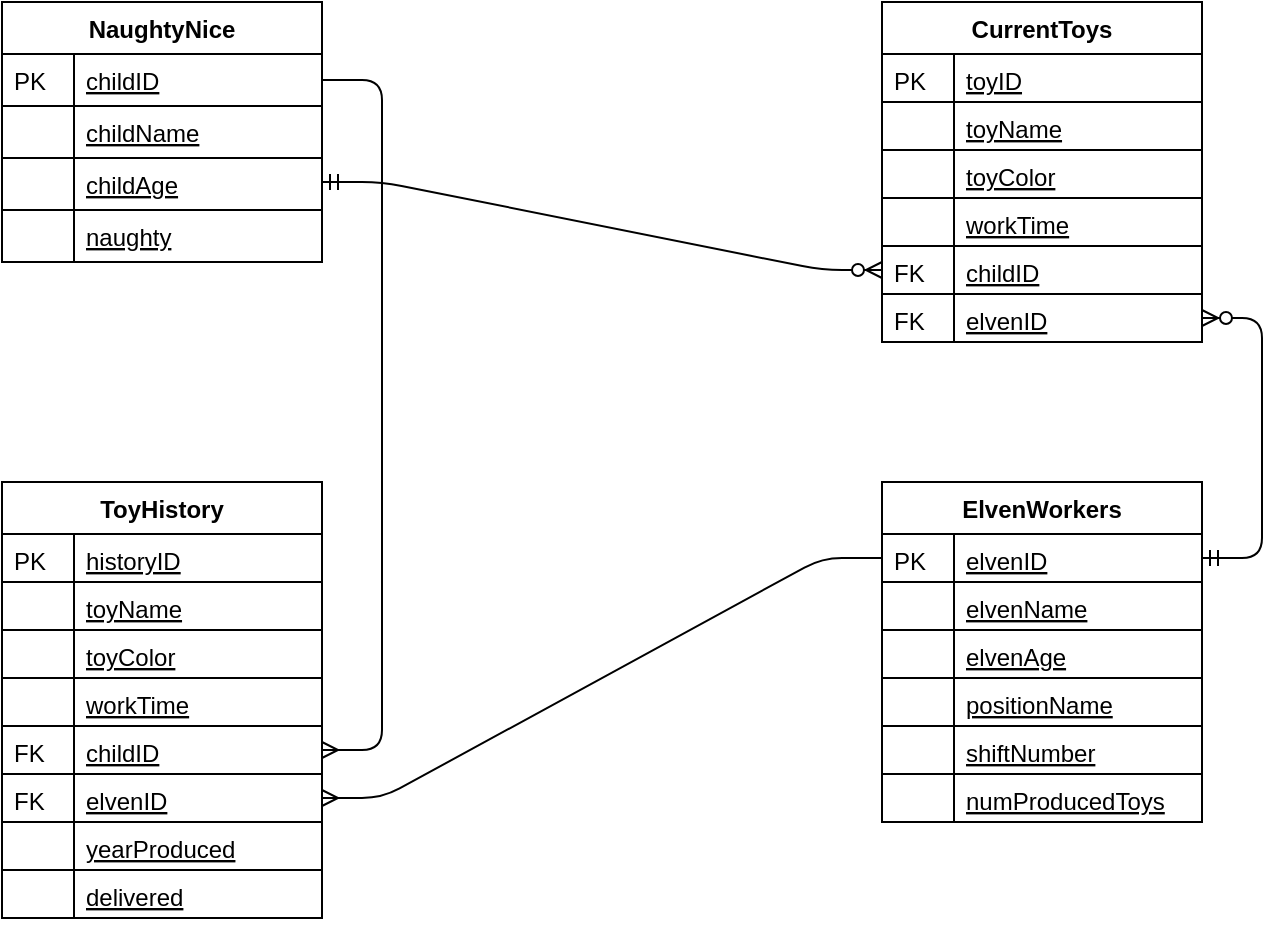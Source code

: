 <mxfile version="13.2.4" type="device"><diagram id="C5RBs43oDa-KdzZeNtuy" name="Page-1"><mxGraphModel dx="1038" dy="548" grid="1" gridSize="10" guides="1" tooltips="1" connect="1" arrows="1" fold="1" page="1" pageScale="1" pageWidth="827" pageHeight="1169" math="0" shadow="0"><root><mxCell id="WIyWlLk6GJQsqaUBKTNV-0"/><mxCell id="WIyWlLk6GJQsqaUBKTNV-1" parent="WIyWlLk6GJQsqaUBKTNV-0"/><mxCell id="zkfFHV4jXpPFQw0GAbJ--51" value="NaughtyNice" style="swimlane;fontStyle=1;childLayout=stackLayout;horizontal=1;startSize=26;horizontalStack=0;resizeParent=1;resizeLast=0;collapsible=1;marginBottom=0;rounded=0;shadow=0;strokeWidth=1;" parent="WIyWlLk6GJQsqaUBKTNV-1" vertex="1"><mxGeometry x="120" y="40" width="160" height="130" as="geometry"><mxRectangle x="160" y="120" width="160" height="26" as="alternateBounds"/></mxGeometry></mxCell><mxCell id="zkfFHV4jXpPFQw0GAbJ--52" value="childID" style="shape=partialRectangle;top=0;left=0;right=0;bottom=1;align=left;verticalAlign=top;fillColor=none;spacingLeft=40;spacingRight=4;overflow=hidden;rotatable=0;points=[[0,0.5],[1,0.5]];portConstraint=eastwest;dropTarget=0;rounded=0;shadow=0;strokeWidth=1;fontStyle=4" parent="zkfFHV4jXpPFQw0GAbJ--51" vertex="1"><mxGeometry y="26" width="160" height="26" as="geometry"/></mxCell><mxCell id="zkfFHV4jXpPFQw0GAbJ--53" value="PK" style="shape=partialRectangle;top=0;left=0;bottom=0;fillColor=none;align=left;verticalAlign=top;spacingLeft=4;spacingRight=4;overflow=hidden;rotatable=0;points=[];portConstraint=eastwest;part=1;" parent="zkfFHV4jXpPFQw0GAbJ--52" vertex="1" connectable="0"><mxGeometry width="36" height="26" as="geometry"/></mxCell><mxCell id="6C2UpHD10nCWw19aMYPw-20" value="childName" style="shape=partialRectangle;top=0;left=0;right=0;bottom=1;align=left;verticalAlign=top;fillColor=none;spacingLeft=40;spacingRight=4;overflow=hidden;rotatable=0;points=[[0,0.5],[1,0.5]];portConstraint=eastwest;dropTarget=0;rounded=0;shadow=0;strokeWidth=1;fontStyle=4" parent="zkfFHV4jXpPFQw0GAbJ--51" vertex="1"><mxGeometry y="52" width="160" height="26" as="geometry"/></mxCell><mxCell id="6C2UpHD10nCWw19aMYPw-21" value="" style="shape=partialRectangle;top=0;left=0;bottom=0;fillColor=none;align=left;verticalAlign=top;spacingLeft=4;spacingRight=4;overflow=hidden;rotatable=0;points=[];portConstraint=eastwest;part=1;" parent="6C2UpHD10nCWw19aMYPw-20" vertex="1" connectable="0"><mxGeometry width="36" height="26" as="geometry"/></mxCell><mxCell id="6C2UpHD10nCWw19aMYPw-22" value="childAge" style="shape=partialRectangle;top=0;left=0;right=0;bottom=1;align=left;verticalAlign=top;fillColor=none;spacingLeft=40;spacingRight=4;overflow=hidden;rotatable=0;points=[[0,0.5],[1,0.5]];portConstraint=eastwest;dropTarget=0;rounded=0;shadow=0;strokeWidth=1;fontStyle=4" parent="zkfFHV4jXpPFQw0GAbJ--51" vertex="1"><mxGeometry y="78" width="160" height="26" as="geometry"/></mxCell><mxCell id="6C2UpHD10nCWw19aMYPw-23" value="" style="shape=partialRectangle;top=0;left=0;bottom=0;fillColor=none;align=left;verticalAlign=top;spacingLeft=4;spacingRight=4;overflow=hidden;rotatable=0;points=[];portConstraint=eastwest;part=1;" parent="6C2UpHD10nCWw19aMYPw-22" vertex="1" connectable="0"><mxGeometry width="36" height="26" as="geometry"/></mxCell><mxCell id="6C2UpHD10nCWw19aMYPw-24" value="naughty" style="shape=partialRectangle;top=0;left=0;right=0;bottom=1;align=left;verticalAlign=top;fillColor=none;spacingLeft=40;spacingRight=4;overflow=hidden;rotatable=0;points=[[0,0.5],[1,0.5]];portConstraint=eastwest;dropTarget=0;rounded=0;shadow=0;strokeWidth=1;fontStyle=4" parent="zkfFHV4jXpPFQw0GAbJ--51" vertex="1"><mxGeometry y="104" width="160" height="26" as="geometry"/></mxCell><mxCell id="6C2UpHD10nCWw19aMYPw-25" value="" style="shape=partialRectangle;top=0;left=0;bottom=0;fillColor=none;align=left;verticalAlign=top;spacingLeft=4;spacingRight=4;overflow=hidden;rotatable=0;points=[];portConstraint=eastwest;part=1;" parent="6C2UpHD10nCWw19aMYPw-24" vertex="1" connectable="0"><mxGeometry width="36" height="26" as="geometry"/></mxCell><mxCell id="zkfFHV4jXpPFQw0GAbJ--56" value="CurrentToys" style="swimlane;fontStyle=1;childLayout=stackLayout;horizontal=1;startSize=26;horizontalStack=0;resizeParent=1;resizeLast=0;collapsible=1;marginBottom=0;rounded=0;shadow=0;strokeWidth=1;" parent="WIyWlLk6GJQsqaUBKTNV-1" vertex="1"><mxGeometry x="560" y="40" width="160" height="170" as="geometry"><mxRectangle x="260" y="80" width="160" height="26" as="alternateBounds"/></mxGeometry></mxCell><mxCell id="zkfFHV4jXpPFQw0GAbJ--57" value="toyID" style="shape=partialRectangle;top=0;left=0;right=0;bottom=1;align=left;verticalAlign=top;fillColor=none;spacingLeft=40;spacingRight=4;overflow=hidden;rotatable=0;points=[[0,0.5],[1,0.5]];portConstraint=eastwest;dropTarget=0;rounded=0;shadow=0;strokeWidth=1;fontStyle=4" parent="zkfFHV4jXpPFQw0GAbJ--56" vertex="1"><mxGeometry y="26" width="160" height="24" as="geometry"/></mxCell><mxCell id="zkfFHV4jXpPFQw0GAbJ--58" value="PK" style="shape=partialRectangle;top=0;left=0;bottom=0;fillColor=none;align=left;verticalAlign=top;spacingLeft=4;spacingRight=4;overflow=hidden;rotatable=0;points=[];portConstraint=eastwest;part=1;" parent="zkfFHV4jXpPFQw0GAbJ--57" vertex="1" connectable="0"><mxGeometry width="36" height="24" as="geometry"/></mxCell><mxCell id="6C2UpHD10nCWw19aMYPw-29" value="toyName" style="shape=partialRectangle;top=0;left=0;right=0;bottom=1;align=left;verticalAlign=top;fillColor=none;spacingLeft=40;spacingRight=4;overflow=hidden;rotatable=0;points=[[0,0.5],[1,0.5]];portConstraint=eastwest;dropTarget=0;rounded=0;shadow=0;strokeWidth=1;fontStyle=4" parent="zkfFHV4jXpPFQw0GAbJ--56" vertex="1"><mxGeometry y="50" width="160" height="24" as="geometry"/></mxCell><mxCell id="6C2UpHD10nCWw19aMYPw-30" value="" style="shape=partialRectangle;top=0;left=0;bottom=0;fillColor=none;align=left;verticalAlign=top;spacingLeft=4;spacingRight=4;overflow=hidden;rotatable=0;points=[];portConstraint=eastwest;part=1;" parent="6C2UpHD10nCWw19aMYPw-29" vertex="1" connectable="0"><mxGeometry width="36" height="24" as="geometry"/></mxCell><mxCell id="6C2UpHD10nCWw19aMYPw-31" value="toyColor" style="shape=partialRectangle;top=0;left=0;right=0;bottom=1;align=left;verticalAlign=top;fillColor=none;spacingLeft=40;spacingRight=4;overflow=hidden;rotatable=0;points=[[0,0.5],[1,0.5]];portConstraint=eastwest;dropTarget=0;rounded=0;shadow=0;strokeWidth=1;fontStyle=4" parent="zkfFHV4jXpPFQw0GAbJ--56" vertex="1"><mxGeometry y="74" width="160" height="24" as="geometry"/></mxCell><mxCell id="6C2UpHD10nCWw19aMYPw-32" value="" style="shape=partialRectangle;top=0;left=0;bottom=0;fillColor=none;align=left;verticalAlign=top;spacingLeft=4;spacingRight=4;overflow=hidden;rotatable=0;points=[];portConstraint=eastwest;part=1;" parent="6C2UpHD10nCWw19aMYPw-31" vertex="1" connectable="0"><mxGeometry width="36" height="24" as="geometry"/></mxCell><mxCell id="6C2UpHD10nCWw19aMYPw-33" value="workTime" style="shape=partialRectangle;top=0;left=0;right=0;bottom=1;align=left;verticalAlign=top;fillColor=none;spacingLeft=40;spacingRight=4;overflow=hidden;rotatable=0;points=[[0,0.5],[1,0.5]];portConstraint=eastwest;dropTarget=0;rounded=0;shadow=0;strokeWidth=1;fontStyle=4" parent="zkfFHV4jXpPFQw0GAbJ--56" vertex="1"><mxGeometry y="98" width="160" height="24" as="geometry"/></mxCell><mxCell id="6C2UpHD10nCWw19aMYPw-34" value="" style="shape=partialRectangle;top=0;left=0;bottom=0;fillColor=none;align=left;verticalAlign=top;spacingLeft=4;spacingRight=4;overflow=hidden;rotatable=0;points=[];portConstraint=eastwest;part=1;" parent="6C2UpHD10nCWw19aMYPw-33" vertex="1" connectable="0"><mxGeometry width="36" height="24" as="geometry"/></mxCell><mxCell id="6C2UpHD10nCWw19aMYPw-35" value="childID" style="shape=partialRectangle;top=0;left=0;right=0;bottom=1;align=left;verticalAlign=top;fillColor=none;spacingLeft=40;spacingRight=4;overflow=hidden;rotatable=0;points=[[0,0.5],[1,0.5]];portConstraint=eastwest;dropTarget=0;rounded=0;shadow=0;strokeWidth=1;fontStyle=4" parent="zkfFHV4jXpPFQw0GAbJ--56" vertex="1"><mxGeometry y="122" width="160" height="24" as="geometry"/></mxCell><mxCell id="6C2UpHD10nCWw19aMYPw-36" value="FK" style="shape=partialRectangle;top=0;left=0;bottom=0;fillColor=none;align=left;verticalAlign=top;spacingLeft=4;spacingRight=4;overflow=hidden;rotatable=0;points=[];portConstraint=eastwest;part=1;" parent="6C2UpHD10nCWw19aMYPw-35" vertex="1" connectable="0"><mxGeometry width="36" height="24" as="geometry"/></mxCell><mxCell id="6C2UpHD10nCWw19aMYPw-37" value="elvenID" style="shape=partialRectangle;top=0;left=0;right=0;bottom=1;align=left;verticalAlign=top;fillColor=none;spacingLeft=40;spacingRight=4;overflow=hidden;rotatable=0;points=[[0,0.5],[1,0.5]];portConstraint=eastwest;dropTarget=0;rounded=0;shadow=0;strokeWidth=1;fontStyle=4" parent="zkfFHV4jXpPFQw0GAbJ--56" vertex="1"><mxGeometry y="146" width="160" height="24" as="geometry"/></mxCell><mxCell id="6C2UpHD10nCWw19aMYPw-38" value="FK" style="shape=partialRectangle;top=0;left=0;bottom=0;fillColor=none;align=left;verticalAlign=top;spacingLeft=4;spacingRight=4;overflow=hidden;rotatable=0;points=[];portConstraint=eastwest;part=1;" parent="6C2UpHD10nCWw19aMYPw-37" vertex="1" connectable="0"><mxGeometry width="36" height="24" as="geometry"/></mxCell><mxCell id="6C2UpHD10nCWw19aMYPw-39" value="ToyHistory" style="swimlane;fontStyle=1;childLayout=stackLayout;horizontal=1;startSize=26;horizontalStack=0;resizeParent=1;resizeLast=0;collapsible=1;marginBottom=0;rounded=0;shadow=0;strokeWidth=1;" parent="WIyWlLk6GJQsqaUBKTNV-1" vertex="1"><mxGeometry x="120" y="280" width="160" height="218" as="geometry"><mxRectangle x="260" y="80" width="160" height="26" as="alternateBounds"/></mxGeometry></mxCell><mxCell id="6C2UpHD10nCWw19aMYPw-40" value="historyID" style="shape=partialRectangle;top=0;left=0;right=0;bottom=1;align=left;verticalAlign=top;fillColor=none;spacingLeft=40;spacingRight=4;overflow=hidden;rotatable=0;points=[[0,0.5],[1,0.5]];portConstraint=eastwest;dropTarget=0;rounded=0;shadow=0;strokeWidth=1;fontStyle=4" parent="6C2UpHD10nCWw19aMYPw-39" vertex="1"><mxGeometry y="26" width="160" height="24" as="geometry"/></mxCell><mxCell id="6C2UpHD10nCWw19aMYPw-41" value="PK" style="shape=partialRectangle;top=0;left=0;bottom=0;fillColor=none;align=left;verticalAlign=top;spacingLeft=4;spacingRight=4;overflow=hidden;rotatable=0;points=[];portConstraint=eastwest;part=1;" parent="6C2UpHD10nCWw19aMYPw-40" vertex="1" connectable="0"><mxGeometry width="36" height="24" as="geometry"/></mxCell><mxCell id="6C2UpHD10nCWw19aMYPw-42" value="toyName" style="shape=partialRectangle;top=0;left=0;right=0;bottom=1;align=left;verticalAlign=top;fillColor=none;spacingLeft=40;spacingRight=4;overflow=hidden;rotatable=0;points=[[0,0.5],[1,0.5]];portConstraint=eastwest;dropTarget=0;rounded=0;shadow=0;strokeWidth=1;fontStyle=4" parent="6C2UpHD10nCWw19aMYPw-39" vertex="1"><mxGeometry y="50" width="160" height="24" as="geometry"/></mxCell><mxCell id="6C2UpHD10nCWw19aMYPw-43" value="" style="shape=partialRectangle;top=0;left=0;bottom=0;fillColor=none;align=left;verticalAlign=top;spacingLeft=4;spacingRight=4;overflow=hidden;rotatable=0;points=[];portConstraint=eastwest;part=1;" parent="6C2UpHD10nCWw19aMYPw-42" vertex="1" connectable="0"><mxGeometry width="36" height="24" as="geometry"/></mxCell><mxCell id="6C2UpHD10nCWw19aMYPw-44" value="toyColor" style="shape=partialRectangle;top=0;left=0;right=0;bottom=1;align=left;verticalAlign=top;fillColor=none;spacingLeft=40;spacingRight=4;overflow=hidden;rotatable=0;points=[[0,0.5],[1,0.5]];portConstraint=eastwest;dropTarget=0;rounded=0;shadow=0;strokeWidth=1;fontStyle=4" parent="6C2UpHD10nCWw19aMYPw-39" vertex="1"><mxGeometry y="74" width="160" height="24" as="geometry"/></mxCell><mxCell id="6C2UpHD10nCWw19aMYPw-45" value="" style="shape=partialRectangle;top=0;left=0;bottom=0;fillColor=none;align=left;verticalAlign=top;spacingLeft=4;spacingRight=4;overflow=hidden;rotatable=0;points=[];portConstraint=eastwest;part=1;" parent="6C2UpHD10nCWw19aMYPw-44" vertex="1" connectable="0"><mxGeometry width="36" height="24" as="geometry"/></mxCell><mxCell id="6C2UpHD10nCWw19aMYPw-46" value="workTime" style="shape=partialRectangle;top=0;left=0;right=0;bottom=1;align=left;verticalAlign=top;fillColor=none;spacingLeft=40;spacingRight=4;overflow=hidden;rotatable=0;points=[[0,0.5],[1,0.5]];portConstraint=eastwest;dropTarget=0;rounded=0;shadow=0;strokeWidth=1;fontStyle=4" parent="6C2UpHD10nCWw19aMYPw-39" vertex="1"><mxGeometry y="98" width="160" height="24" as="geometry"/></mxCell><mxCell id="6C2UpHD10nCWw19aMYPw-47" value="" style="shape=partialRectangle;top=0;left=0;bottom=0;fillColor=none;align=left;verticalAlign=top;spacingLeft=4;spacingRight=4;overflow=hidden;rotatable=0;points=[];portConstraint=eastwest;part=1;" parent="6C2UpHD10nCWw19aMYPw-46" vertex="1" connectable="0"><mxGeometry width="36" height="24" as="geometry"/></mxCell><mxCell id="6C2UpHD10nCWw19aMYPw-48" value="childID" style="shape=partialRectangle;top=0;left=0;right=0;bottom=1;align=left;verticalAlign=top;fillColor=none;spacingLeft=40;spacingRight=4;overflow=hidden;rotatable=0;points=[[0,0.5],[1,0.5]];portConstraint=eastwest;dropTarget=0;rounded=0;shadow=0;strokeWidth=1;fontStyle=4" parent="6C2UpHD10nCWw19aMYPw-39" vertex="1"><mxGeometry y="122" width="160" height="24" as="geometry"/></mxCell><mxCell id="6C2UpHD10nCWw19aMYPw-49" value="FK" style="shape=partialRectangle;top=0;left=0;bottom=0;fillColor=none;align=left;verticalAlign=top;spacingLeft=4;spacingRight=4;overflow=hidden;rotatable=0;points=[];portConstraint=eastwest;part=1;" parent="6C2UpHD10nCWw19aMYPw-48" vertex="1" connectable="0"><mxGeometry width="36" height="24" as="geometry"/></mxCell><mxCell id="6C2UpHD10nCWw19aMYPw-50" value="elvenID" style="shape=partialRectangle;top=0;left=0;right=0;bottom=1;align=left;verticalAlign=top;fillColor=none;spacingLeft=40;spacingRight=4;overflow=hidden;rotatable=0;points=[[0,0.5],[1,0.5]];portConstraint=eastwest;dropTarget=0;rounded=0;shadow=0;strokeWidth=1;fontStyle=4" parent="6C2UpHD10nCWw19aMYPw-39" vertex="1"><mxGeometry y="146" width="160" height="24" as="geometry"/></mxCell><mxCell id="6C2UpHD10nCWw19aMYPw-51" value="FK" style="shape=partialRectangle;top=0;left=0;bottom=0;fillColor=none;align=left;verticalAlign=top;spacingLeft=4;spacingRight=4;overflow=hidden;rotatable=0;points=[];portConstraint=eastwest;part=1;" parent="6C2UpHD10nCWw19aMYPw-50" vertex="1" connectable="0"><mxGeometry width="36" height="24" as="geometry"/></mxCell><mxCell id="6C2UpHD10nCWw19aMYPw-52" value="yearProduced" style="shape=partialRectangle;top=0;left=0;right=0;bottom=1;align=left;verticalAlign=top;fillColor=none;spacingLeft=40;spacingRight=4;overflow=hidden;rotatable=0;points=[[0,0.5],[1,0.5]];portConstraint=eastwest;dropTarget=0;rounded=0;shadow=0;strokeWidth=1;fontStyle=4" parent="6C2UpHD10nCWw19aMYPw-39" vertex="1"><mxGeometry y="170" width="160" height="24" as="geometry"/></mxCell><mxCell id="6C2UpHD10nCWw19aMYPw-53" value="" style="shape=partialRectangle;top=0;left=0;bottom=0;fillColor=none;align=left;verticalAlign=top;spacingLeft=4;spacingRight=4;overflow=hidden;rotatable=0;points=[];portConstraint=eastwest;part=1;" parent="6C2UpHD10nCWw19aMYPw-52" vertex="1" connectable="0"><mxGeometry width="36" height="24" as="geometry"/></mxCell><mxCell id="6C2UpHD10nCWw19aMYPw-54" value="delivered" style="shape=partialRectangle;top=0;left=0;right=0;bottom=1;align=left;verticalAlign=top;fillColor=none;spacingLeft=40;spacingRight=4;overflow=hidden;rotatable=0;points=[[0,0.5],[1,0.5]];portConstraint=eastwest;dropTarget=0;rounded=0;shadow=0;strokeWidth=1;fontStyle=4" parent="6C2UpHD10nCWw19aMYPw-39" vertex="1"><mxGeometry y="194" width="160" height="24" as="geometry"/></mxCell><mxCell id="6C2UpHD10nCWw19aMYPw-55" value="" style="shape=partialRectangle;top=0;left=0;bottom=0;fillColor=none;align=left;verticalAlign=top;spacingLeft=4;spacingRight=4;overflow=hidden;rotatable=0;points=[];portConstraint=eastwest;part=1;" parent="6C2UpHD10nCWw19aMYPw-54" vertex="1" connectable="0"><mxGeometry width="36" height="24" as="geometry"/></mxCell><mxCell id="6C2UpHD10nCWw19aMYPw-56" value="ElvenWorkers" style="swimlane;fontStyle=1;childLayout=stackLayout;horizontal=1;startSize=26;horizontalStack=0;resizeParent=1;resizeLast=0;collapsible=1;marginBottom=0;rounded=0;shadow=0;strokeWidth=1;" parent="WIyWlLk6GJQsqaUBKTNV-1" vertex="1"><mxGeometry x="560" y="280" width="160" height="170" as="geometry"><mxRectangle x="260" y="80" width="160" height="26" as="alternateBounds"/></mxGeometry></mxCell><mxCell id="6C2UpHD10nCWw19aMYPw-57" value="elvenID" style="shape=partialRectangle;top=0;left=0;right=0;bottom=1;align=left;verticalAlign=top;fillColor=none;spacingLeft=40;spacingRight=4;overflow=hidden;rotatable=0;points=[[0,0.5],[1,0.5]];portConstraint=eastwest;dropTarget=0;rounded=0;shadow=0;strokeWidth=1;fontStyle=4" parent="6C2UpHD10nCWw19aMYPw-56" vertex="1"><mxGeometry y="26" width="160" height="24" as="geometry"/></mxCell><mxCell id="6C2UpHD10nCWw19aMYPw-58" value="PK" style="shape=partialRectangle;top=0;left=0;bottom=0;fillColor=none;align=left;verticalAlign=top;spacingLeft=4;spacingRight=4;overflow=hidden;rotatable=0;points=[];portConstraint=eastwest;part=1;" parent="6C2UpHD10nCWw19aMYPw-57" vertex="1" connectable="0"><mxGeometry width="36" height="24" as="geometry"/></mxCell><mxCell id="6C2UpHD10nCWw19aMYPw-59" value="elvenName" style="shape=partialRectangle;top=0;left=0;right=0;bottom=1;align=left;verticalAlign=top;fillColor=none;spacingLeft=40;spacingRight=4;overflow=hidden;rotatable=0;points=[[0,0.5],[1,0.5]];portConstraint=eastwest;dropTarget=0;rounded=0;shadow=0;strokeWidth=1;fontStyle=4" parent="6C2UpHD10nCWw19aMYPw-56" vertex="1"><mxGeometry y="50" width="160" height="24" as="geometry"/></mxCell><mxCell id="6C2UpHD10nCWw19aMYPw-60" value="" style="shape=partialRectangle;top=0;left=0;bottom=0;fillColor=none;align=left;verticalAlign=top;spacingLeft=4;spacingRight=4;overflow=hidden;rotatable=0;points=[];portConstraint=eastwest;part=1;" parent="6C2UpHD10nCWw19aMYPw-59" vertex="1" connectable="0"><mxGeometry width="36" height="24" as="geometry"/></mxCell><mxCell id="6C2UpHD10nCWw19aMYPw-61" value="elvenAge" style="shape=partialRectangle;top=0;left=0;right=0;bottom=1;align=left;verticalAlign=top;fillColor=none;spacingLeft=40;spacingRight=4;overflow=hidden;rotatable=0;points=[[0,0.5],[1,0.5]];portConstraint=eastwest;dropTarget=0;rounded=0;shadow=0;strokeWidth=1;fontStyle=4" parent="6C2UpHD10nCWw19aMYPw-56" vertex="1"><mxGeometry y="74" width="160" height="24" as="geometry"/></mxCell><mxCell id="6C2UpHD10nCWw19aMYPw-62" value="" style="shape=partialRectangle;top=0;left=0;bottom=0;fillColor=none;align=left;verticalAlign=top;spacingLeft=4;spacingRight=4;overflow=hidden;rotatable=0;points=[];portConstraint=eastwest;part=1;" parent="6C2UpHD10nCWw19aMYPw-61" vertex="1" connectable="0"><mxGeometry width="36" height="24" as="geometry"/></mxCell><mxCell id="6C2UpHD10nCWw19aMYPw-63" value="positionName" style="shape=partialRectangle;top=0;left=0;right=0;bottom=1;align=left;verticalAlign=top;fillColor=none;spacingLeft=40;spacingRight=4;overflow=hidden;rotatable=0;points=[[0,0.5],[1,0.5]];portConstraint=eastwest;dropTarget=0;rounded=0;shadow=0;strokeWidth=1;fontStyle=4" parent="6C2UpHD10nCWw19aMYPw-56" vertex="1"><mxGeometry y="98" width="160" height="24" as="geometry"/></mxCell><mxCell id="6C2UpHD10nCWw19aMYPw-64" value="" style="shape=partialRectangle;top=0;left=0;bottom=0;fillColor=none;align=left;verticalAlign=top;spacingLeft=4;spacingRight=4;overflow=hidden;rotatable=0;points=[];portConstraint=eastwest;part=1;" parent="6C2UpHD10nCWw19aMYPw-63" vertex="1" connectable="0"><mxGeometry width="36" height="24" as="geometry"/></mxCell><mxCell id="6C2UpHD10nCWw19aMYPw-65" value="shiftNumber" style="shape=partialRectangle;top=0;left=0;right=0;bottom=1;align=left;verticalAlign=top;fillColor=none;spacingLeft=40;spacingRight=4;overflow=hidden;rotatable=0;points=[[0,0.5],[1,0.5]];portConstraint=eastwest;dropTarget=0;rounded=0;shadow=0;strokeWidth=1;fontStyle=4" parent="6C2UpHD10nCWw19aMYPw-56" vertex="1"><mxGeometry y="122" width="160" height="24" as="geometry"/></mxCell><mxCell id="6C2UpHD10nCWw19aMYPw-66" value="" style="shape=partialRectangle;top=0;left=0;bottom=0;fillColor=none;align=left;verticalAlign=top;spacingLeft=4;spacingRight=4;overflow=hidden;rotatable=0;points=[];portConstraint=eastwest;part=1;" parent="6C2UpHD10nCWw19aMYPw-65" vertex="1" connectable="0"><mxGeometry width="36" height="24" as="geometry"/></mxCell><mxCell id="6C2UpHD10nCWw19aMYPw-67" value="numProducedToys" style="shape=partialRectangle;top=0;left=0;right=0;bottom=1;align=left;verticalAlign=top;fillColor=none;spacingLeft=40;spacingRight=4;overflow=hidden;rotatable=0;points=[[0,0.5],[1,0.5]];portConstraint=eastwest;dropTarget=0;rounded=0;shadow=0;strokeWidth=1;fontStyle=4" parent="6C2UpHD10nCWw19aMYPw-56" vertex="1"><mxGeometry y="146" width="160" height="24" as="geometry"/></mxCell><mxCell id="6C2UpHD10nCWw19aMYPw-68" value="" style="shape=partialRectangle;top=0;left=0;bottom=0;fillColor=none;align=left;verticalAlign=top;spacingLeft=4;spacingRight=4;overflow=hidden;rotatable=0;points=[];portConstraint=eastwest;part=1;" parent="6C2UpHD10nCWw19aMYPw-67" vertex="1" connectable="0"><mxGeometry width="36" height="24" as="geometry"/></mxCell><mxCell id="6C2UpHD10nCWw19aMYPw-71" value="" style="edgeStyle=entityRelationEdgeStyle;fontSize=12;html=1;endArrow=ERzeroToMany;startArrow=ERmandOne;entryX=0;entryY=0.5;entryDx=0;entryDy=0;" parent="WIyWlLk6GJQsqaUBKTNV-1" target="6C2UpHD10nCWw19aMYPw-35" edge="1"><mxGeometry width="100" height="100" relative="1" as="geometry"><mxPoint x="280" y="130" as="sourcePoint"/><mxPoint x="380" y="30" as="targetPoint"/></mxGeometry></mxCell><mxCell id="6C2UpHD10nCWw19aMYPw-72" value="" style="edgeStyle=entityRelationEdgeStyle;fontSize=12;html=1;endArrow=ERzeroToMany;startArrow=ERmandOne;exitX=1;exitY=0.5;exitDx=0;exitDy=0;" parent="WIyWlLk6GJQsqaUBKTNV-1" source="6C2UpHD10nCWw19aMYPw-57" target="6C2UpHD10nCWw19aMYPw-37" edge="1"><mxGeometry width="100" height="100" relative="1" as="geometry"><mxPoint x="560" y="320" as="sourcePoint"/><mxPoint x="510" y="190" as="targetPoint"/></mxGeometry></mxCell><mxCell id="clbllzo0CKRZjRpJo9Z--1" value="" style="edgeStyle=entityRelationEdgeStyle;fontSize=12;html=1;endArrow=none;startArrow=ERmany;endFill=0;entryX=0;entryY=0.5;entryDx=0;entryDy=0;exitX=1;exitY=0.5;exitDx=0;exitDy=0;" edge="1" parent="WIyWlLk6GJQsqaUBKTNV-1" source="6C2UpHD10nCWw19aMYPw-50" target="6C2UpHD10nCWw19aMYPw-57"><mxGeometry width="100" height="100" relative="1" as="geometry"><mxPoint x="360" y="330" as="sourcePoint"/><mxPoint x="460" y="230" as="targetPoint"/></mxGeometry></mxCell><mxCell id="clbllzo0CKRZjRpJo9Z--3" value="" style="edgeStyle=entityRelationEdgeStyle;fontSize=12;html=1;endArrow=ERmany;startArrow=none;strokeWidth=1;arcSize=20;anchorPointDirection=0;endFill=0;startFill=0;exitX=1;exitY=0.5;exitDx=0;exitDy=0;" edge="1" parent="WIyWlLk6GJQsqaUBKTNV-1" source="zkfFHV4jXpPFQw0GAbJ--52" target="6C2UpHD10nCWw19aMYPw-48"><mxGeometry width="100" height="100" relative="1" as="geometry"><mxPoint x="360" y="200" as="sourcePoint"/><mxPoint x="390" y="320" as="targetPoint"/></mxGeometry></mxCell></root></mxGraphModel></diagram></mxfile>